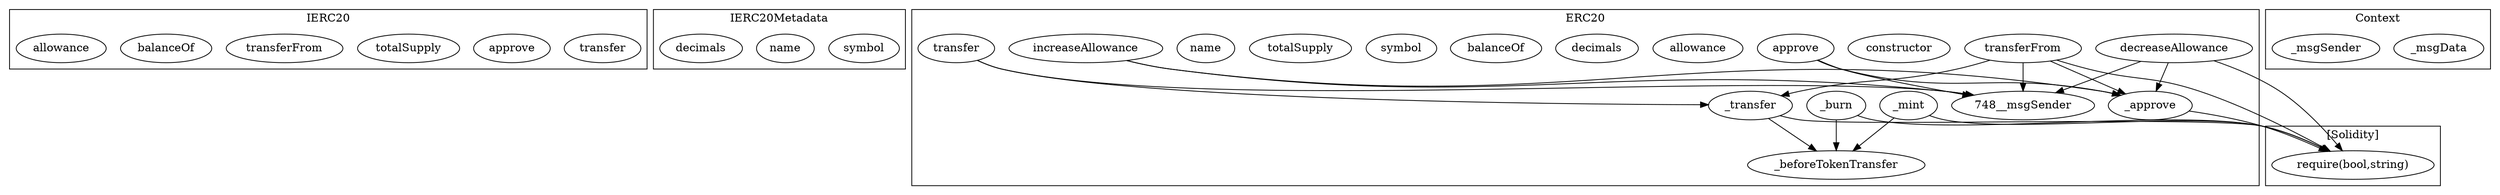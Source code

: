 strict digraph {
subgraph cluster_826_IERC20 {
label = "IERC20"
"826_transfer" [label="transfer"]
"826_approve" [label="approve"]
"826_totalSupply" [label="totalSupply"]
"826_transferFrom" [label="transferFrom"]
"826_balanceOf" [label="balanceOf"]
"826_allowance" [label="allowance"]
}subgraph cluster_851_IERC20Metadata {
label = "IERC20Metadata"
"851_symbol" [label="symbol"]
"851_name" [label="name"]
"851_decimals" [label="decimals"]
}subgraph cluster_748_ERC20 {
label = "ERC20"
"748_decreaseAllowance" [label="decreaseAllowance"]
"748_increaseAllowance" [label="increaseAllowance"]
"748_constructor" [label="constructor"]
"748_transferFrom" [label="transferFrom"]
"748__beforeTokenTransfer" [label="_beforeTokenTransfer"]
"748__transfer" [label="_transfer"]
"748_allowance" [label="allowance"]
"748__mint" [label="_mint"]
"748__burn" [label="_burn"]
"748_decimals" [label="decimals"]
"748_balanceOf" [label="balanceOf"]
"748_symbol" [label="symbol"]
"748_totalSupply" [label="totalSupply"]
"748__approve" [label="_approve"]
"748_name" [label="name"]
"748_transfer" [label="transfer"]
"748_approve" [label="approve"]
"748_approve" -> "748__approve"
"748_approve" -> "748__msgSender"
"748_decreaseAllowance" -> "748__approve"
"748_transfer" -> "748__transfer"
"748_increaseAllowance" -> "748__approve"
"748_transferFrom" -> "748__msgSender"
"748_decreaseAllowance" -> "748__msgSender"
"748__burn" -> "748__beforeTokenTransfer"
"748_increaseAllowance" -> "748__msgSender"
"748_transferFrom" -> "748__transfer"
"748__mint" -> "748__beforeTokenTransfer"
"748_transfer" -> "748__msgSender"
"748__transfer" -> "748__beforeTokenTransfer"
"748_transferFrom" -> "748__approve"
}subgraph cluster_1394_Context {
label = "Context"
"1394__msgData" [label="_msgData"]
"1394__msgSender" [label="_msgSender"]
}subgraph cluster_solidity {
label = "[Solidity]"
"require(bool,string)" 
"748_transferFrom" -> "require(bool,string)"
"748__transfer" -> "require(bool,string)"
"748__burn" -> "require(bool,string)"
"748__approve" -> "require(bool,string)"
"748__mint" -> "require(bool,string)"
"748_decreaseAllowance" -> "require(bool,string)"
}
}